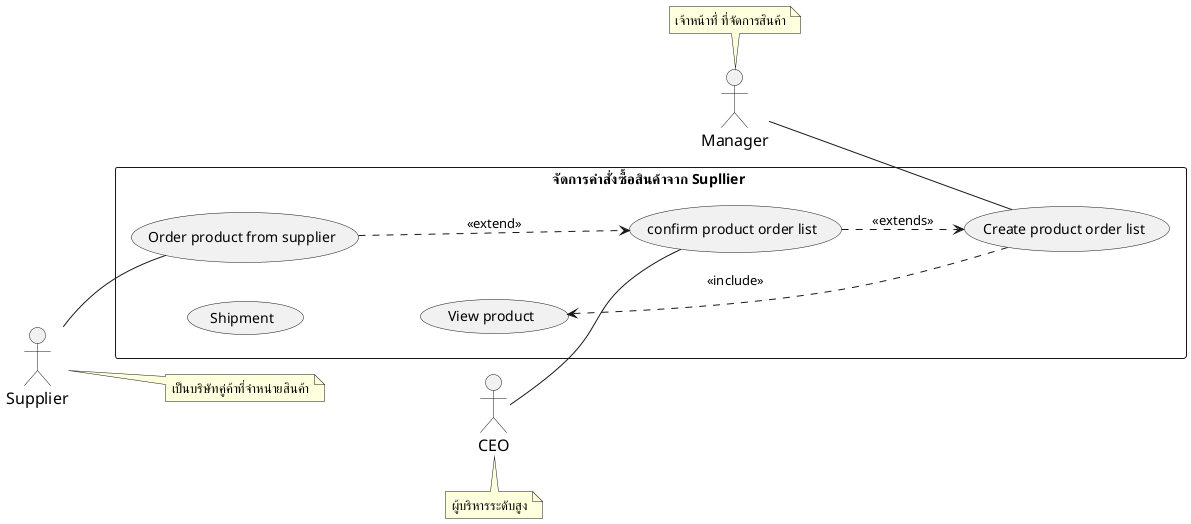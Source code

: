 @startuml
'https://plantuml.com/usecase-diagram
left to right direction

skinparam sequence {
    ParticipantFontName Thai
    ParticipantFontSize 16
    ActorFontSize 16
    ActorFontName Thai
}
'skinparam linetype polyline
' skinparam linetype ortho

skinparam Participant{
    FontColor #efefef
    BorderColor #c0c0c0
}
skinparam Sequence{
    ParticipantBorderThickness .5
    LifeLineBorderColor #8a8a8a
}

' =================== Manager ===================
' role - เจ้าหน้าที่ ที่จัดการสินค้า ให้คงคลังสินค้าอยู่เสมอ
' duty - บริหารจัดการ stock สินค้า ทั้งการจำหน่ายออก และการรับสินค้ารวมถึงการ
' ออกใบสั่งของ การเช็คสินค้าและการทำรายงานต่างๆ
actor Manager as actorManager
note top of actorManager : เจ้าหน้าที่ ที่จัดการสินค้า
' =================== Supplier ===================
' role - เป็นบริษัทคู่ค้าที่จำหน่ายสินค้าหรือวัตถุดิบให้กับบริษัท
' duty - ขายและจัดส่งสินค้าตามใบสั่งของ
actor Supplier as actorSupplier
note right of actorSupplier : เป็นบริษัทคู่ค้าที่จำหน่ายสินค้า

actor CEO as actorCEO
note bottom of actorCEO : ผู้บริหารระดับสูง


' =================== Stock System ===================
rectangle "จัดการคำสั่งซื้อสินค้าจาก Supllier " as manageOrderList {


    ' ================ Ordering ================
    '    การสั่งซื้อสินค้า

    usecase (Order product from supplier) as (usecaseOrderProductFromSupplier)
    usecase (Create product order list) as (usecaseCreateProductOrderList)
    usecase (confirm product order list) as (usecaseConfirmOrderList)

    actorManager -- (usecaseCreateProductOrderList)

    ' ================ Product ================

    usecase (View product) as (usecaseViewProduct)

    ' ================ Shipment ================
    usecase (Shipment) as (usecaseShipment)

    '===========================================================
    ' ===                  Associate Flow                    ===
    '===========================================================

    ' ================ Reporting ================
    '   การทำรายงาน

    (usecaseViewProduct) <... (usecaseCreateProductOrderList) : <<include>>
    (usecaseConfirmOrderList) ..> (usecaseCreateProductOrderList) : <<extends>>
    (usecaseOrderProductFromSupplier) ...> (usecaseConfirmOrderList)  : <<extend>>


    actorSupplier -- (usecaseOrderProductFromSupplier)
    actorCEO -- (usecaseConfirmOrderList)




}

@enduml